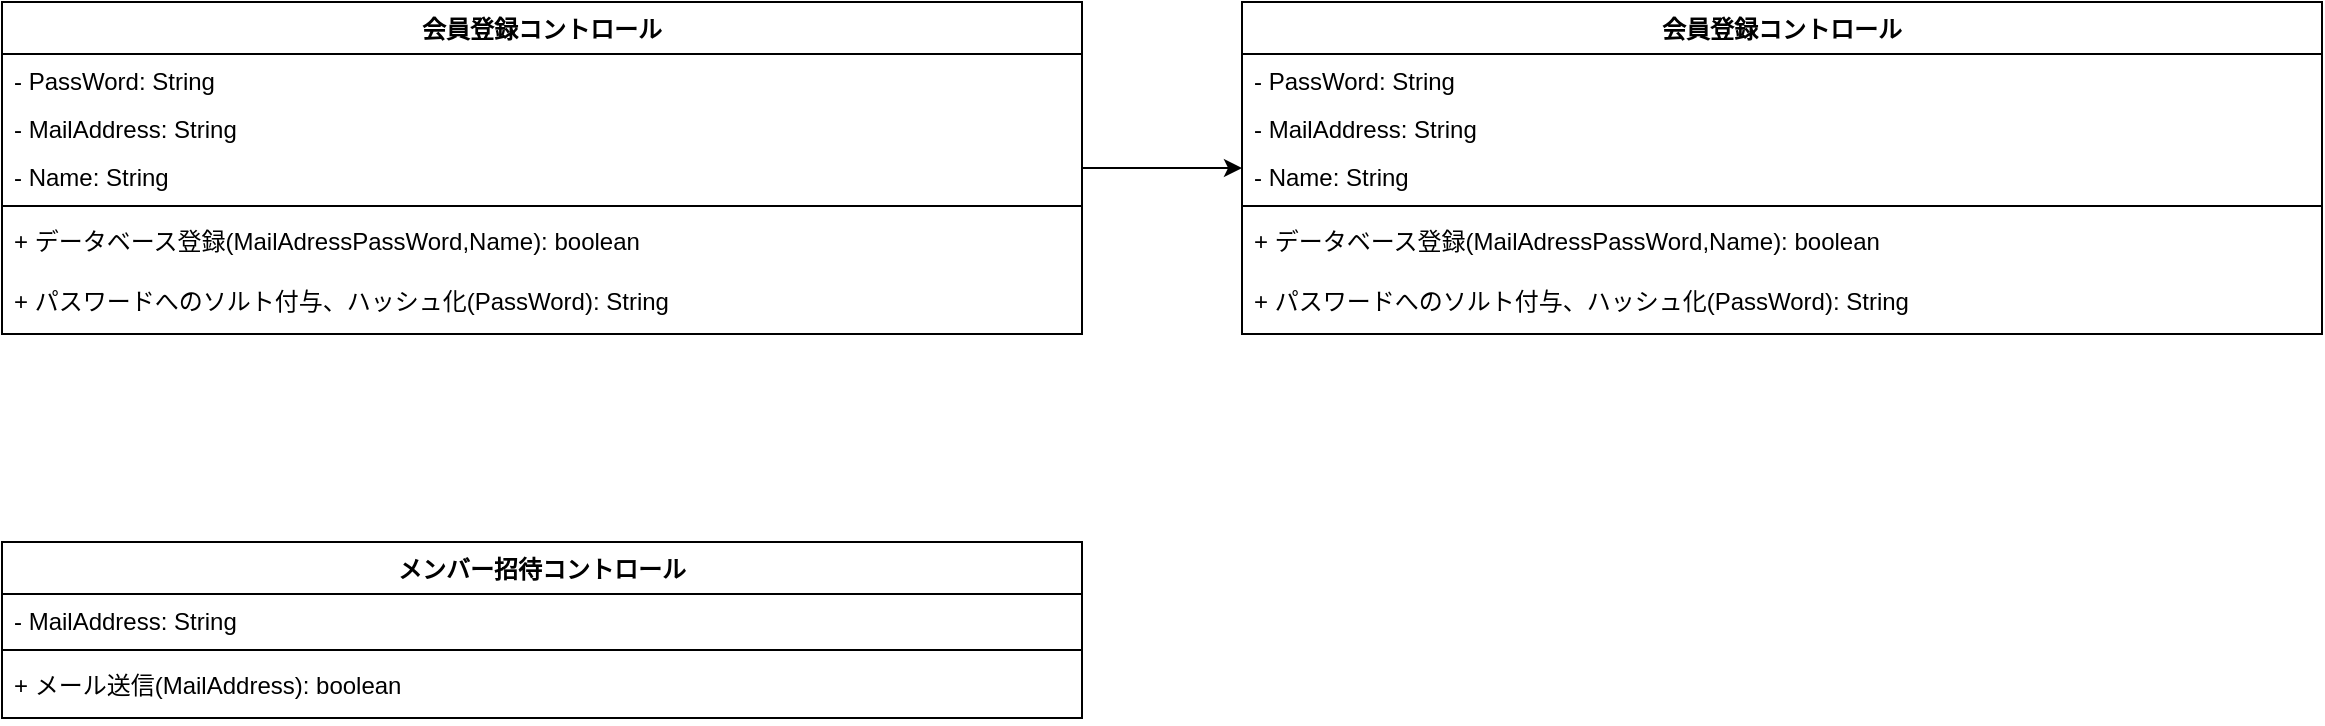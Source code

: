 <mxfile version="21.0.2" type="device"><diagram name="ページ1" id="pWSy1r82BPtWFC3NR_Ji"><mxGraphModel dx="555" dy="934" grid="1" gridSize="10" guides="1" tooltips="1" connect="1" arrows="1" fold="1" page="1" pageScale="1" pageWidth="827" pageHeight="1169" math="0" shadow="0"><root><mxCell id="0"/><mxCell id="1" parent="0"/><mxCell id="mQDz_-M2Wv1bXPNrkFcr-40" value="" style="edgeStyle=orthogonalEdgeStyle;rounded=0;orthogonalLoop=1;jettySize=auto;html=1;" edge="1" parent="1" source="mQDz_-M2Wv1bXPNrkFcr-5" target="mQDz_-M2Wv1bXPNrkFcr-33"><mxGeometry relative="1" as="geometry"/></mxCell><mxCell id="mQDz_-M2Wv1bXPNrkFcr-5" value="会員登録コントロール" style="swimlane;fontStyle=1;align=center;verticalAlign=top;childLayout=stackLayout;horizontal=1;startSize=26;horizontalStack=0;resizeParent=1;resizeParentMax=0;resizeLast=0;collapsible=1;marginBottom=0;whiteSpace=wrap;html=1;" vertex="1" parent="1"><mxGeometry x="20" y="50" width="540" height="166" as="geometry"/></mxCell><mxCell id="mQDz_-M2Wv1bXPNrkFcr-10" value="- PassWord: String" style="text;strokeColor=none;fillColor=none;align=left;verticalAlign=top;spacingLeft=4;spacingRight=4;overflow=hidden;rotatable=0;points=[[0,0.5],[1,0.5]];portConstraint=eastwest;whiteSpace=wrap;html=1;" vertex="1" parent="mQDz_-M2Wv1bXPNrkFcr-5"><mxGeometry y="26" width="540" height="24" as="geometry"/></mxCell><mxCell id="mQDz_-M2Wv1bXPNrkFcr-11" value="- MailAddress: String" style="text;strokeColor=none;fillColor=none;align=left;verticalAlign=top;spacingLeft=4;spacingRight=4;overflow=hidden;rotatable=0;points=[[0,0.5],[1,0.5]];portConstraint=eastwest;whiteSpace=wrap;html=1;" vertex="1" parent="mQDz_-M2Wv1bXPNrkFcr-5"><mxGeometry y="50" width="540" height="24" as="geometry"/></mxCell><mxCell id="mQDz_-M2Wv1bXPNrkFcr-6" value="- Name: String" style="text;strokeColor=none;fillColor=none;align=left;verticalAlign=top;spacingLeft=4;spacingRight=4;overflow=hidden;rotatable=0;points=[[0,0.5],[1,0.5]];portConstraint=eastwest;whiteSpace=wrap;html=1;" vertex="1" parent="mQDz_-M2Wv1bXPNrkFcr-5"><mxGeometry y="74" width="540" height="24" as="geometry"/></mxCell><mxCell id="mQDz_-M2Wv1bXPNrkFcr-7" value="" style="line;strokeWidth=1;fillColor=none;align=left;verticalAlign=middle;spacingTop=-1;spacingLeft=3;spacingRight=3;rotatable=0;labelPosition=right;points=[];portConstraint=eastwest;strokeColor=inherit;" vertex="1" parent="mQDz_-M2Wv1bXPNrkFcr-5"><mxGeometry y="98" width="540" height="8" as="geometry"/></mxCell><mxCell id="mQDz_-M2Wv1bXPNrkFcr-12" value="+ データベース登録(MailAdressPassWord,Name): boolean" style="text;strokeColor=none;fillColor=none;align=left;verticalAlign=top;spacingLeft=4;spacingRight=4;overflow=hidden;rotatable=0;points=[[0,0.5],[1,0.5]];portConstraint=eastwest;whiteSpace=wrap;html=1;" vertex="1" parent="mQDz_-M2Wv1bXPNrkFcr-5"><mxGeometry y="106" width="540" height="30" as="geometry"/></mxCell><mxCell id="mQDz_-M2Wv1bXPNrkFcr-31" value="+ パスワードへのソルト付与、ハッシュ化(PassWord): String" style="text;strokeColor=none;fillColor=none;align=left;verticalAlign=top;spacingLeft=4;spacingRight=4;overflow=hidden;rotatable=0;points=[[0,0.5],[1,0.5]];portConstraint=eastwest;whiteSpace=wrap;html=1;" vertex="1" parent="mQDz_-M2Wv1bXPNrkFcr-5"><mxGeometry y="136" width="540" height="30" as="geometry"/></mxCell><mxCell id="mQDz_-M2Wv1bXPNrkFcr-22" value="メンバー招待コントロール" style="swimlane;fontStyle=1;align=center;verticalAlign=top;childLayout=stackLayout;horizontal=1;startSize=26;horizontalStack=0;resizeParent=1;resizeParentMax=0;resizeLast=0;collapsible=1;marginBottom=0;whiteSpace=wrap;html=1;" vertex="1" parent="1"><mxGeometry x="20" y="320" width="540" height="88" as="geometry"/></mxCell><mxCell id="mQDz_-M2Wv1bXPNrkFcr-25" value="- MailAddress: String" style="text;strokeColor=none;fillColor=none;align=left;verticalAlign=top;spacingLeft=4;spacingRight=4;overflow=hidden;rotatable=0;points=[[0,0.5],[1,0.5]];portConstraint=eastwest;whiteSpace=wrap;html=1;" vertex="1" parent="mQDz_-M2Wv1bXPNrkFcr-22"><mxGeometry y="26" width="540" height="24" as="geometry"/></mxCell><mxCell id="mQDz_-M2Wv1bXPNrkFcr-27" value="" style="line;strokeWidth=1;fillColor=none;align=left;verticalAlign=middle;spacingTop=-1;spacingLeft=3;spacingRight=3;rotatable=0;labelPosition=right;points=[];portConstraint=eastwest;strokeColor=inherit;" vertex="1" parent="mQDz_-M2Wv1bXPNrkFcr-22"><mxGeometry y="50" width="540" height="8" as="geometry"/></mxCell><mxCell id="mQDz_-M2Wv1bXPNrkFcr-28" value="+ メール送信(MailAddress): boolean" style="text;strokeColor=none;fillColor=none;align=left;verticalAlign=top;spacingLeft=4;spacingRight=4;overflow=hidden;rotatable=0;points=[[0,0.5],[1,0.5]];portConstraint=eastwest;whiteSpace=wrap;html=1;" vertex="1" parent="mQDz_-M2Wv1bXPNrkFcr-22"><mxGeometry y="58" width="540" height="30" as="geometry"/></mxCell><mxCell id="mQDz_-M2Wv1bXPNrkFcr-33" value="会員登録コントロール" style="swimlane;fontStyle=1;align=center;verticalAlign=top;childLayout=stackLayout;horizontal=1;startSize=26;horizontalStack=0;resizeParent=1;resizeParentMax=0;resizeLast=0;collapsible=1;marginBottom=0;whiteSpace=wrap;html=1;" vertex="1" parent="1"><mxGeometry x="640" y="50" width="540" height="166" as="geometry"/></mxCell><mxCell id="mQDz_-M2Wv1bXPNrkFcr-34" value="- PassWord: String" style="text;strokeColor=none;fillColor=none;align=left;verticalAlign=top;spacingLeft=4;spacingRight=4;overflow=hidden;rotatable=0;points=[[0,0.5],[1,0.5]];portConstraint=eastwest;whiteSpace=wrap;html=1;" vertex="1" parent="mQDz_-M2Wv1bXPNrkFcr-33"><mxGeometry y="26" width="540" height="24" as="geometry"/></mxCell><mxCell id="mQDz_-M2Wv1bXPNrkFcr-35" value="- MailAddress: String" style="text;strokeColor=none;fillColor=none;align=left;verticalAlign=top;spacingLeft=4;spacingRight=4;overflow=hidden;rotatable=0;points=[[0,0.5],[1,0.5]];portConstraint=eastwest;whiteSpace=wrap;html=1;" vertex="1" parent="mQDz_-M2Wv1bXPNrkFcr-33"><mxGeometry y="50" width="540" height="24" as="geometry"/></mxCell><mxCell id="mQDz_-M2Wv1bXPNrkFcr-36" value="- Name: String" style="text;strokeColor=none;fillColor=none;align=left;verticalAlign=top;spacingLeft=4;spacingRight=4;overflow=hidden;rotatable=0;points=[[0,0.5],[1,0.5]];portConstraint=eastwest;whiteSpace=wrap;html=1;" vertex="1" parent="mQDz_-M2Wv1bXPNrkFcr-33"><mxGeometry y="74" width="540" height="24" as="geometry"/></mxCell><mxCell id="mQDz_-M2Wv1bXPNrkFcr-37" value="" style="line;strokeWidth=1;fillColor=none;align=left;verticalAlign=middle;spacingTop=-1;spacingLeft=3;spacingRight=3;rotatable=0;labelPosition=right;points=[];portConstraint=eastwest;strokeColor=inherit;" vertex="1" parent="mQDz_-M2Wv1bXPNrkFcr-33"><mxGeometry y="98" width="540" height="8" as="geometry"/></mxCell><mxCell id="mQDz_-M2Wv1bXPNrkFcr-38" value="+ データベース登録(MailAdressPassWord,Name): boolean" style="text;strokeColor=none;fillColor=none;align=left;verticalAlign=top;spacingLeft=4;spacingRight=4;overflow=hidden;rotatable=0;points=[[0,0.5],[1,0.5]];portConstraint=eastwest;whiteSpace=wrap;html=1;" vertex="1" parent="mQDz_-M2Wv1bXPNrkFcr-33"><mxGeometry y="106" width="540" height="30" as="geometry"/></mxCell><mxCell id="mQDz_-M2Wv1bXPNrkFcr-39" value="+ パスワードへのソルト付与、ハッシュ化(PassWord): String" style="text;strokeColor=none;fillColor=none;align=left;verticalAlign=top;spacingLeft=4;spacingRight=4;overflow=hidden;rotatable=0;points=[[0,0.5],[1,0.5]];portConstraint=eastwest;whiteSpace=wrap;html=1;" vertex="1" parent="mQDz_-M2Wv1bXPNrkFcr-33"><mxGeometry y="136" width="540" height="30" as="geometry"/></mxCell></root></mxGraphModel></diagram></mxfile>